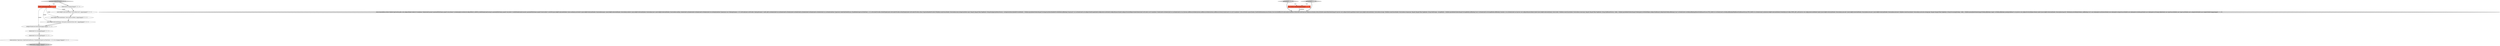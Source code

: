 digraph {
8 [style = filled, label = "Binder binder@@@2@@@['0', '0', '1']", fillcolor = tomato, shape = box image = "AAA0AAABBB3BBB"];
2 [style = filled, label = "final boolean standalone@@@2@@@['1', '1', '0']", fillcolor = tomato, shape = box image = "AAA0AAABBB1BBB"];
9 [style = filled, label = "JsonConfigProvider.bind(binder,\"druid.indexer.task\",)@@@4@@@['0', '0', '1']", fillcolor = white, shape = ellipse image = "AAA0AAABBB3BBB"];
7 [style = filled, label = "binder.bind(new TypeLiteral<IndexTaskClientFactory<ParallelIndexSupervisorTaskClient>>(){}).to().in()@@@10@@@['0', '0', '1']", fillcolor = white, shape = ellipse image = "AAA0AAABBB3BBB"];
5 [style = filled, label = "JsonConfigProvider.bind(binder,\"druid.indexer.auditlog\",)@@@5@@@['0', '0', '1']", fillcolor = white, shape = ellipse image = "AAA0AAABBB3BBB"];
12 [style = filled, label = "binder.bind().in()@@@3@@@['0', '0', '1']", fillcolor = white, shape = ellipse image = "AAA0AAABBB3BBB"];
14 [style = filled, label = "binder.bind().in()@@@13@@@['0', '0', '1']", fillcolor = lightgray, shape = ellipse image = "AAA0AAABBB3BBB"];
0 [style = filled, label = "getModules['1', '0', '0']", fillcolor = lightgray, shape = diamond image = "AAA0AAABBB1BBB"];
10 [style = filled, label = "configureTaskActionClient(binder)@@@7@@@['0', '0', '1']", fillcolor = white, shape = ellipse image = "AAA0AAABBB3BBB"];
6 [style = filled, label = "binder.bind().to().in()@@@8@@@['0', '0', '1']", fillcolor = white, shape = ellipse image = "AAA0AAABBB3BBB"];
1 [style = filled, label = "return ImmutableList.of(new Module(){@Override public void configure(Binder binder){if (standalone) {binder.bindConstant().annotatedWith(Names.named(\"serviceName\")).to(IndexingServiceSelectorConfig.DEFAULT_SERVICE_NAME)binder.bindConstant().annotatedWith(Names.named(\"servicePort\")).to(8090)binder.bindConstant().annotatedWith(Names.named(\"tlsServicePort\")).to(8290)}JsonConfigProvider.bind(binder,\"druid.coordinator.asOverlord\",)JsonConfigProvider.bind(binder,\"druid.indexer.queue\",)JsonConfigProvider.bind(binder,\"druid.indexer.tasklock\",)JsonConfigProvider.bind(binder,\"druid.indexer.task\",)JsonConfigProvider.bind(binder,\"druid.indexer.auditlog\",)binder.bind().in()binder.bind().to()binder.bind().to()binder.bind().to().in()binder.bind(new TypeLiteral<List<TaskLogStreamer>>(){}).toProvider(new ListProvider<TaskLogStreamer>().add().add()).in()binder.bind().to().in()binder.bind().in()binder.bind().in()binder.bind().in()binder.bind().in()binder.bind().in()binder.bind().to().in()binder.bind(new TypeLiteral<IndexTaskClientFactory<ParallelIndexSupervisorTaskClient>>(){}).toProvider(Providers.of(null))binder.bind().toProvider(Providers.of(null))binder.bind().toProvider(Providers.of(new NoopChatHandlerProvider()))PolyBind.createChoice(binder,\"druid.indexer.task.rowIngestionMeters.type\",Key.get(),Key.get())final MapBinder<String,RowIngestionMetersFactory> rowIngestionMetersHandlerProviderBinder = PolyBind.optionBinder(binder,Key.get())rowIngestionMetersHandlerProviderBinder.addBinding(\"dropwizard\").to().in()binder.bind().in()configureTaskStorage(binder)configureAutoscale(binder)configureRunners(binder)configureOverlordHelpers(binder)binder.bind().toProvider().in()if (standalone) {binder.bind().in()binder.bind().to().in()binder.bind().to().in()}Jerseys.addResource(binder,)Jerseys.addResource(binder,)Jerseys.addResource(binder,)binder.bind().to().in()if (standalone) {LifecycleModule.register(binder,)}bindNodeRoleAndAnnouncer(binder,,DiscoverySideEffectsProvider.builder(NodeRole.OVERLORD).build())Jerseys.addResource(binder,)LifecycleModule.registerKey(binder,Key.get())}private void configureTaskStorage(Binder binder){JsonConfigProvider.bind(binder,\"druid.indexer.storage\",)PolyBind.createChoice(binder,\"druid.indexer.storage.type\",Key.get(),Key.get())final MapBinder<String,TaskStorage> storageBinder = PolyBind.optionBinder(binder,Key.get())storageBinder.addBinding(\"local\").to()binder.bind().in()storageBinder.addBinding(\"metadata\").to().in()binder.bind().in()}private void configureRunners(Binder binder){JsonConfigProvider.bind(binder,\"druid.worker\",)PolyBind.createChoice(binder,\"druid.indexer.runner.type\",Key.get(),Key.get())final MapBinder<String,TaskRunnerFactory> biddy = PolyBind.optionBinder(binder,Key.get())IndexingServiceModuleHelper.configureTaskRunnerConfigs(binder)biddy.addBinding(\"local\").to()binder.bind().in()biddy.addBinding(RemoteTaskRunnerFactory.TYPE_NAME).to().in()binder.bind().in()biddy.addBinding(HttpRemoteTaskRunnerFactory.TYPE_NAME).to().in()binder.bind().in()JacksonConfigProvider.bind(binder,WorkerBehaviorConfig.CONFIG_KEY,,null)}private void configureAutoscale(Binder binder){JsonConfigProvider.bind(binder,\"druid.indexer.autoscale\",)JsonConfigProvider.bind(binder,\"druid.indexer.autoscale\",)JsonConfigProvider.bind(binder,\"druid.indexer.autoscale\",)PolyBind.createChoice(binder,\"druid.indexer.autoscale.strategy.type\",Key.get(),Key.get())final MapBinder<String,ProvisioningStrategy> biddy = PolyBind.optionBinder(binder,Key.get())biddy.addBinding(\"simple\").to()biddy.addBinding(\"pendingTaskBased\").to()}private void configureOverlordHelpers(Binder binder){JsonConfigProvider.bind(binder,\"druid.indexer.logs.kill\",)Multibinder.newSetBinder(binder,).addBinding().to()}},new IndexingServiceFirehoseModule(),new IndexingServiceInputSourceModule(),new IndexingServiceTaskLogsModule(),new IndexingServiceTuningConfigModule(),new InputSourceModule(),new SupervisorModule(),new LookupSerdeModule(),new SamplerModule())@@@3@@@['1', '1', '0']", fillcolor = lightgray, shape = ellipse image = "AAA0AAABBB1BBB"];
3 [style = filled, label = "getModules['0', '1', '0']", fillcolor = lightgray, shape = diamond image = "AAA0AAABBB2BBB"];
4 [style = filled, label = "bindTaskConfigAndClients['0', '0', '1']", fillcolor = lightgray, shape = diamond image = "AAA0AAABBB3BBB"];
11 [style = filled, label = "JsonConfigProvider.bind(binder,\"druid.peon.taskActionClient.retry\",)@@@6@@@['0', '0', '1']", fillcolor = white, shape = ellipse image = "AAA0AAABBB3BBB"];
13 [style = filled, label = "binder.bind().to().in()@@@9@@@['0', '0', '1']", fillcolor = white, shape = ellipse image = "AAA0AAABBB3BBB"];
0->2 [style = dotted, label="true"];
12->9 [style = bold, label=""];
8->10 [style = solid, label="binder"];
3->1 [style = bold, label=""];
8->11 [style = solid, label="binder"];
11->10 [style = bold, label=""];
4->12 [style = bold, label=""];
4->8 [style = dotted, label="true"];
6->13 [style = bold, label=""];
13->7 [style = bold, label=""];
5->11 [style = bold, label=""];
10->6 [style = bold, label=""];
9->5 [style = bold, label=""];
3->2 [style = dotted, label="true"];
0->1 [style = bold, label=""];
2->1 [style = solid, label="standalone"];
8->9 [style = solid, label="binder"];
7->14 [style = bold, label=""];
8->5 [style = solid, label="binder"];
}
